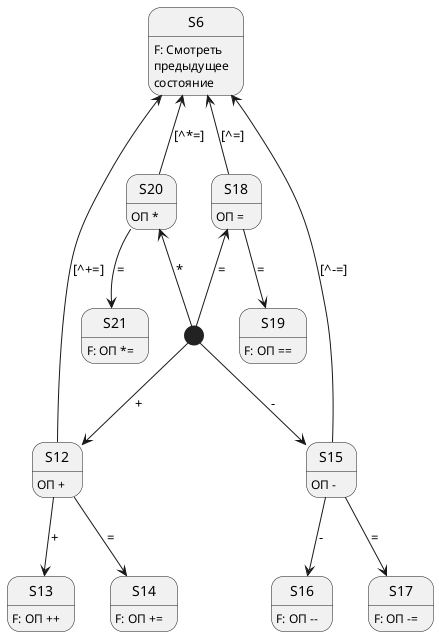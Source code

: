 @startuml "sd2"

[*] --> S12 : +
S12 --> S13 : +
S13 : F: ОП ++
S12 --> S14 : =
S14 : F: ОП +=
S12 -up-> S6 : [^+=]
S12 : ОП +

[*] --> S15 : -
S15 --> S16 : -
S16 : F: ОП --
S15 --> S17 : =
S17 : F: ОП -=
S15 -up-> S6 : [^-=]
S15 : ОП -

[*] -up-> S18 : =
S18 -up-> S6 : [^=]
S18 --> S19 : =
S19 : F: ОП ==
S18 : ОП =

[*] -up-> S20 : *
S20 -up-> S6 : [^*=]
S20 --> S21 : =
S21 : F: ОП *=
S20 : ОП *

S6 : F: Смотреть\nпредыдущее\nсостояние

@enduml